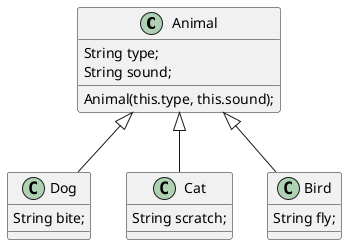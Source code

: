 @startuml
class Animal {
  String type;
  String sound;

  Animal(this.type, this.sound);
}

class Dog extends Animal {
  String bite;
}

class Cat extends Animal {
  String scratch;
}

class Bird extends Animal {
  String fly;
}

@enduml